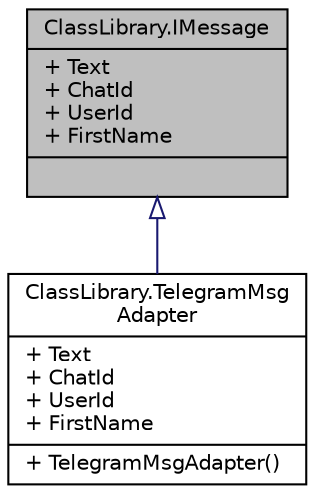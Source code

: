 digraph "ClassLibrary.IMessage"
{
 // INTERACTIVE_SVG=YES
 // LATEX_PDF_SIZE
  edge [fontname="Helvetica",fontsize="10",labelfontname="Helvetica",labelfontsize="10"];
  node [fontname="Helvetica",fontsize="10",shape=record];
  Node1 [label="{ClassLibrary.IMessage\n|+ Text\l+ ChatId\l+ UserId\l+ FirstName\l|}",height=0.2,width=0.4,color="black", fillcolor="grey75", style="filled", fontcolor="black",tooltip="Esta interfaz define el formato que tienen que tener los mensajes manejados por nuestro programa...."];
  Node1 -> Node2 [dir="back",color="midnightblue",fontsize="10",style="solid",arrowtail="onormal",fontname="Helvetica"];
  Node2 [label="{ClassLibrary.TelegramMsg\lAdapter\n|+ Text\l+ ChatId\l+ UserId\l+ FirstName\l|+ TelegramMsgAdapter()\l}",height=0.2,width=0.4,color="black", fillcolor="white", style="filled",URL="$classClassLibrary_1_1TelegramMsgAdapter.html",tooltip="Esta clase se justifica con el patron adapter ya que implementa la interfaz que permite a la aplicaci..."];
}
